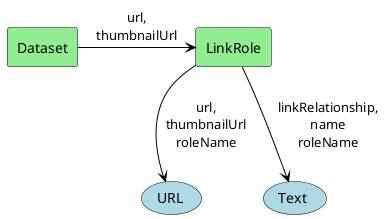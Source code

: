 @startuml

!define Class agent
!define Property usecase

skinparam Property {
BackgroundColor LightBlue
BorderColor Black
  ArrowColor Black
  linetype Ortho
}

skinparam Class {
BackgroundColor LightGreen
BorderColor Black
ArrowColor Black
linetype Ortho
}

Class Dataset
Class LinkRole

Dataset -right-> LinkRole : "url,\nthumbnailUrl"

LinkRole -down-> (URL) : "url,\nthumbnailUrl\nroleName"

LinkRole -down-> (Text) : "linkRelationship,\nname\nroleName"





@enduml